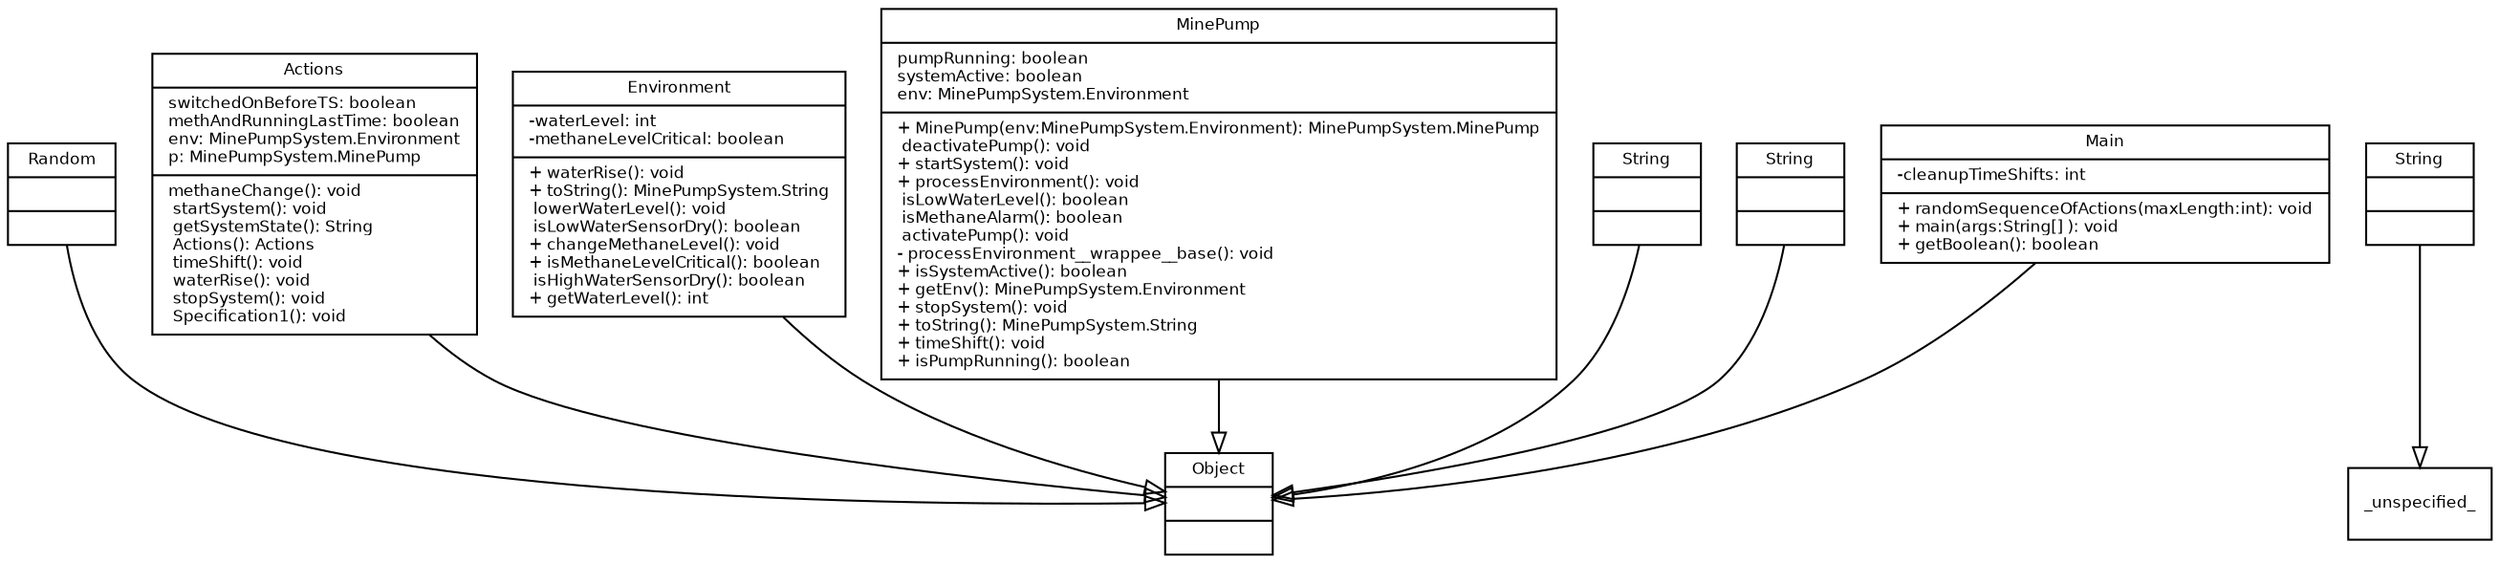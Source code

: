 digraph TypeHierarchy { 
        fontname = "Bitstream Vera Sans"
        fontsize = 8

        node [
                  fontname = "Bitstream Vera Sans"
                  fontsize = 8
                  shape = "record"
        ]

        edge [
                  fontname = "Bitstream Vera Sans"
                  fontsize = 8
        ]

        Random [
                  label = "{Random||}"
        ]

        Actions [
                  label = "{Actions|switchedOnBeforeTS: boolean\lmethAndRunningLastTime: boolean\lenv: MinePumpSystem.Environment\lp: MinePumpSystem.MinePump\l| methaneChange(): void\l startSystem(): void\l getSystemState(): String\l Actions(): Actions\l timeShift(): void\l waterRise(): void\l stopSystem(): void\l Specification1(): void\l}"
        ]

        MinePumpSystem_Environment [
                  label = "{Environment|-waterLevel: int\l-methaneLevelCritical: boolean\l|+ waterRise(): void\l+ toString(): MinePumpSystem.String\l lowerWaterLevel(): void\l isLowWaterSensorDry(): boolean\l+ changeMethaneLevel(): void\l+ isMethaneLevelCritical(): boolean\l isHighWaterSensorDry(): boolean\l+ getWaterLevel(): int\l}"
        ]

        MinePumpSystem_MinePump [
                  label = "{MinePump|pumpRunning: boolean\lsystemActive: boolean\lenv: MinePumpSystem.Environment\l|+ MinePump(env:MinePumpSystem.Environment): MinePumpSystem.MinePump\l deactivatePump(): void\l+ startSystem(): void\l+ processEnvironment(): void\l isLowWaterLevel(): boolean\l isMethaneAlarm(): boolean\l activatePump(): void\l- processEnvironment__wrappee__base(): void\l+ isSystemActive(): boolean\l+ getEnv(): MinePumpSystem.Environment\l+ stopSystem(): void\l+ toString(): MinePumpSystem.String\l+ timeShift(): void\l+ isPumpRunning(): boolean\l}"
        ]

        String [
                  label = "{String||}"
        ]

        java_lang_String [
                  label = "{String||}"
        ]

        java_lang_Object [
                  label = "{Object||}"
        ]

        MinePumpSystem_String [
                  label = "{String||}"
        ]

        Main [
                  label = "{Main|-cleanupTimeShifts: int\l|+ randomSequenceOfActions(maxLength:int): void\l+ main(args:String[] ): void\l+ getBoolean(): boolean\l}"
        ]

        edge [
                  arrowhead = "empty"
                  style = "solid"
                  arrowtail = "none"
        ]

        Random -> java_lang_Object
        Actions -> java_lang_Object
        MinePumpSystem_Environment -> java_lang_Object
        MinePumpSystem_MinePump -> java_lang_Object
        String -> _unspecified_
        java_lang_String -> java_lang_Object
        MinePumpSystem_String -> java_lang_Object
        Main -> java_lang_Object
        edge [
                  arrowhead = "empty"
                  style = "dashed"
                  arrowtail = "none"
        ]

        edge [
                  arrowhead = "normal"
                  style = "solid"
                  arrowtail = "odot"
        ]

}